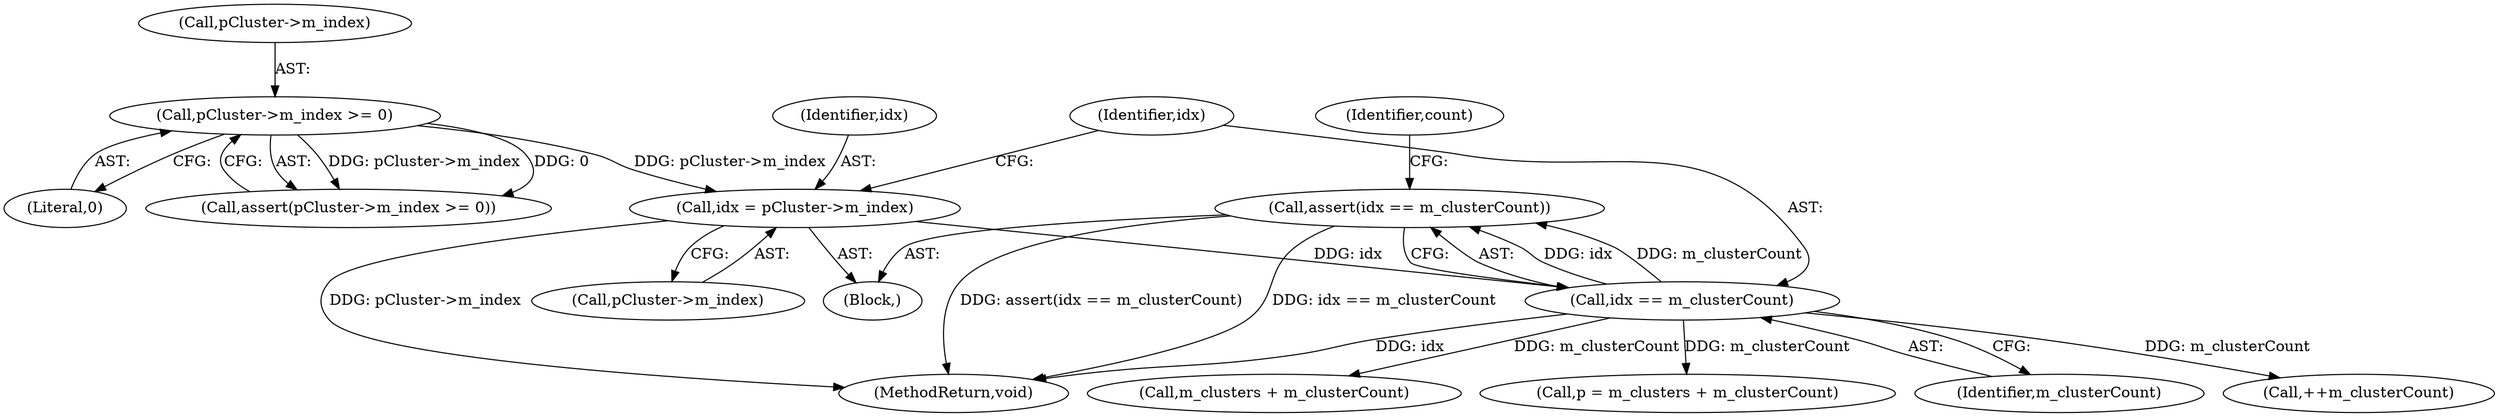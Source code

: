 digraph "1_Android_cc274e2abe8b2a6698a5c47d8aa4bb45f1f9538d@API" {
"1000131" [label="(Call,assert(idx == m_clusterCount))"];
"1000132" [label="(Call,idx == m_clusterCount)"];
"1000126" [label="(Call,idx = pCluster->m_index)"];
"1000106" [label="(Call,pCluster->m_index >= 0)"];
"1000133" [label="(Identifier,idx)"];
"1000127" [label="(Identifier,idx)"];
"1000107" [label="(Call,pCluster->m_index)"];
"1000134" [label="(Identifier,m_clusterCount)"];
"1000249" [label="(Call,++m_clusterCount)"];
"1000128" [label="(Call,pCluster->m_index)"];
"1000131" [label="(Call,assert(idx == m_clusterCount))"];
"1000192" [label="(Call,m_clusters + m_clusterCount)"];
"1000105" [label="(Call,assert(pCluster->m_index >= 0))"];
"1000126" [label="(Call,idx = pCluster->m_index)"];
"1000110" [label="(Literal,0)"];
"1000102" [label="(Block,)"];
"1000132" [label="(Call,idx == m_clusterCount)"];
"1000190" [label="(Call,p = m_clusters + m_clusterCount)"];
"1000106" [label="(Call,pCluster->m_index >= 0)"];
"1000251" [label="(MethodReturn,void)"];
"1000137" [label="(Identifier,count)"];
"1000131" -> "1000102"  [label="AST: "];
"1000131" -> "1000132"  [label="CFG: "];
"1000132" -> "1000131"  [label="AST: "];
"1000137" -> "1000131"  [label="CFG: "];
"1000131" -> "1000251"  [label="DDG: idx == m_clusterCount"];
"1000131" -> "1000251"  [label="DDG: assert(idx == m_clusterCount)"];
"1000132" -> "1000131"  [label="DDG: idx"];
"1000132" -> "1000131"  [label="DDG: m_clusterCount"];
"1000132" -> "1000134"  [label="CFG: "];
"1000133" -> "1000132"  [label="AST: "];
"1000134" -> "1000132"  [label="AST: "];
"1000132" -> "1000251"  [label="DDG: idx"];
"1000126" -> "1000132"  [label="DDG: idx"];
"1000132" -> "1000190"  [label="DDG: m_clusterCount"];
"1000132" -> "1000192"  [label="DDG: m_clusterCount"];
"1000132" -> "1000249"  [label="DDG: m_clusterCount"];
"1000126" -> "1000102"  [label="AST: "];
"1000126" -> "1000128"  [label="CFG: "];
"1000127" -> "1000126"  [label="AST: "];
"1000128" -> "1000126"  [label="AST: "];
"1000133" -> "1000126"  [label="CFG: "];
"1000126" -> "1000251"  [label="DDG: pCluster->m_index"];
"1000106" -> "1000126"  [label="DDG: pCluster->m_index"];
"1000106" -> "1000105"  [label="AST: "];
"1000106" -> "1000110"  [label="CFG: "];
"1000107" -> "1000106"  [label="AST: "];
"1000110" -> "1000106"  [label="AST: "];
"1000105" -> "1000106"  [label="CFG: "];
"1000106" -> "1000105"  [label="DDG: pCluster->m_index"];
"1000106" -> "1000105"  [label="DDG: 0"];
}

